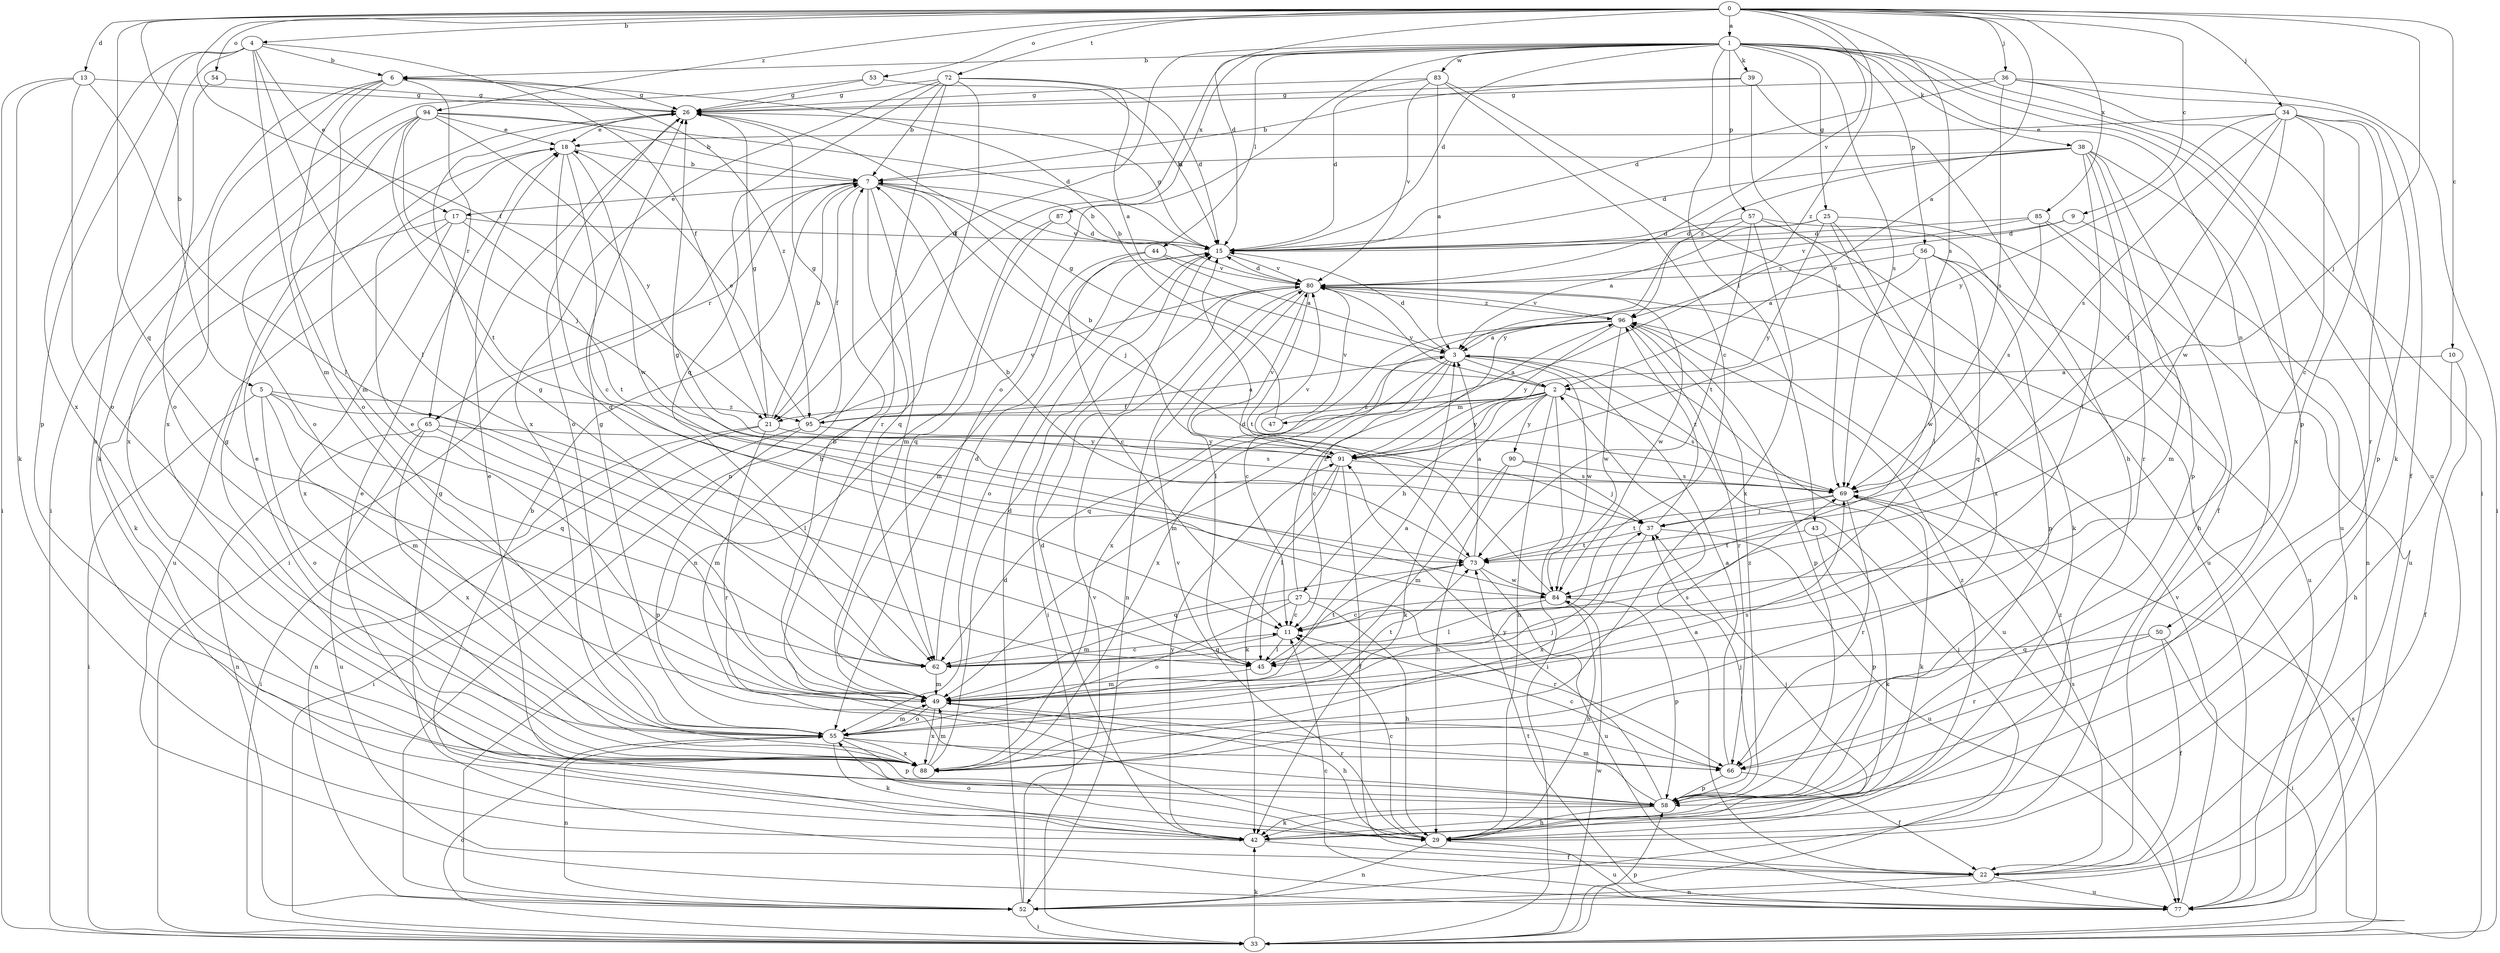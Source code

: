 strict digraph  {
0;
1;
2;
3;
4;
5;
6;
7;
9;
10;
11;
13;
15;
17;
18;
21;
22;
25;
26;
27;
29;
33;
34;
36;
37;
38;
39;
42;
43;
44;
45;
47;
49;
50;
52;
53;
54;
55;
56;
57;
58;
62;
65;
66;
69;
72;
73;
77;
80;
83;
84;
85;
87;
88;
90;
91;
94;
95;
96;
0 -> 1  [label=a];
0 -> 2  [label=a];
0 -> 4  [label=b];
0 -> 5  [label=b];
0 -> 9  [label=c];
0 -> 10  [label=c];
0 -> 13  [label=d];
0 -> 15  [label=d];
0 -> 21  [label=f];
0 -> 34  [label=j];
0 -> 36  [label=j];
0 -> 37  [label=j];
0 -> 53  [label=o];
0 -> 54  [label=o];
0 -> 62  [label=q];
0 -> 69  [label=s];
0 -> 72  [label=t];
0 -> 80  [label=v];
0 -> 85  [label=x];
0 -> 94  [label=z];
0 -> 95  [label=z];
1 -> 6  [label=b];
1 -> 15  [label=d];
1 -> 21  [label=f];
1 -> 25  [label=g];
1 -> 33  [label=i];
1 -> 38  [label=k];
1 -> 39  [label=k];
1 -> 43  [label=l];
1 -> 44  [label=l];
1 -> 50  [label=n];
1 -> 52  [label=n];
1 -> 55  [label=o];
1 -> 56  [label=p];
1 -> 57  [label=p];
1 -> 58  [label=p];
1 -> 69  [label=s];
1 -> 77  [label=u];
1 -> 83  [label=w];
1 -> 87  [label=x];
2 -> 6  [label=b];
2 -> 21  [label=f];
2 -> 27  [label=h];
2 -> 29  [label=h];
2 -> 33  [label=i];
2 -> 42  [label=k];
2 -> 47  [label=m];
2 -> 69  [label=s];
2 -> 80  [label=v];
2 -> 90  [label=y];
2 -> 91  [label=y];
2 -> 95  [label=z];
3 -> 2  [label=a];
3 -> 11  [label=c];
3 -> 15  [label=d];
3 -> 33  [label=i];
3 -> 49  [label=m];
3 -> 62  [label=q];
3 -> 77  [label=u];
3 -> 84  [label=w];
3 -> 88  [label=x];
4 -> 6  [label=b];
4 -> 17  [label=e];
4 -> 21  [label=f];
4 -> 29  [label=h];
4 -> 45  [label=l];
4 -> 49  [label=m];
4 -> 58  [label=p];
4 -> 88  [label=x];
5 -> 33  [label=i];
5 -> 45  [label=l];
5 -> 49  [label=m];
5 -> 55  [label=o];
5 -> 62  [label=q];
5 -> 95  [label=z];
6 -> 26  [label=g];
6 -> 33  [label=i];
6 -> 49  [label=m];
6 -> 55  [label=o];
6 -> 65  [label=r];
6 -> 88  [label=x];
6 -> 95  [label=z];
7 -> 17  [label=e];
7 -> 21  [label=f];
7 -> 33  [label=i];
7 -> 37  [label=j];
7 -> 49  [label=m];
7 -> 62  [label=q];
7 -> 65  [label=r];
7 -> 80  [label=v];
9 -> 15  [label=d];
9 -> 52  [label=n];
9 -> 96  [label=z];
10 -> 2  [label=a];
10 -> 22  [label=f];
10 -> 29  [label=h];
11 -> 45  [label=l];
11 -> 62  [label=q];
13 -> 26  [label=g];
13 -> 33  [label=i];
13 -> 42  [label=k];
13 -> 45  [label=l];
13 -> 55  [label=o];
15 -> 7  [label=b];
15 -> 26  [label=g];
15 -> 55  [label=o];
15 -> 80  [label=v];
17 -> 15  [label=d];
17 -> 42  [label=k];
17 -> 73  [label=t];
17 -> 77  [label=u];
17 -> 88  [label=x];
18 -> 7  [label=b];
18 -> 11  [label=c];
18 -> 62  [label=q];
18 -> 84  [label=w];
21 -> 7  [label=b];
21 -> 26  [label=g];
21 -> 33  [label=i];
21 -> 52  [label=n];
21 -> 66  [label=r];
21 -> 69  [label=s];
22 -> 2  [label=a];
22 -> 26  [label=g];
22 -> 52  [label=n];
22 -> 69  [label=s];
22 -> 77  [label=u];
25 -> 3  [label=a];
25 -> 15  [label=d];
25 -> 29  [label=h];
25 -> 45  [label=l];
25 -> 88  [label=x];
25 -> 91  [label=y];
26 -> 18  [label=e];
26 -> 55  [label=o];
27 -> 11  [label=c];
27 -> 29  [label=h];
27 -> 49  [label=m];
27 -> 55  [label=o];
27 -> 66  [label=r];
27 -> 96  [label=z];
29 -> 11  [label=c];
29 -> 18  [label=e];
29 -> 37  [label=j];
29 -> 52  [label=n];
29 -> 55  [label=o];
29 -> 77  [label=u];
29 -> 80  [label=v];
29 -> 96  [label=z];
33 -> 42  [label=k];
33 -> 55  [label=o];
33 -> 58  [label=p];
33 -> 69  [label=s];
33 -> 84  [label=w];
34 -> 11  [label=c];
34 -> 18  [label=e];
34 -> 58  [label=p];
34 -> 66  [label=r];
34 -> 69  [label=s];
34 -> 73  [label=t];
34 -> 84  [label=w];
34 -> 88  [label=x];
34 -> 91  [label=y];
36 -> 15  [label=d];
36 -> 22  [label=f];
36 -> 26  [label=g];
36 -> 33  [label=i];
36 -> 42  [label=k];
36 -> 69  [label=s];
37 -> 73  [label=t];
37 -> 77  [label=u];
37 -> 88  [label=x];
37 -> 96  [label=z];
38 -> 7  [label=b];
38 -> 15  [label=d];
38 -> 22  [label=f];
38 -> 45  [label=l];
38 -> 58  [label=p];
38 -> 66  [label=r];
38 -> 77  [label=u];
38 -> 96  [label=z];
39 -> 7  [label=b];
39 -> 26  [label=g];
39 -> 29  [label=h];
39 -> 69  [label=s];
42 -> 7  [label=b];
42 -> 15  [label=d];
42 -> 22  [label=f];
42 -> 91  [label=y];
43 -> 42  [label=k];
43 -> 58  [label=p];
43 -> 73  [label=t];
44 -> 3  [label=a];
44 -> 11  [label=c];
44 -> 49  [label=m];
44 -> 80  [label=v];
45 -> 49  [label=m];
45 -> 73  [label=t];
47 -> 26  [label=g];
47 -> 80  [label=v];
49 -> 3  [label=a];
49 -> 7  [label=b];
49 -> 18  [label=e];
49 -> 29  [label=h];
49 -> 55  [label=o];
49 -> 69  [label=s];
49 -> 73  [label=t];
49 -> 88  [label=x];
50 -> 22  [label=f];
50 -> 33  [label=i];
50 -> 62  [label=q];
50 -> 66  [label=r];
52 -> 15  [label=d];
52 -> 33  [label=i];
52 -> 80  [label=v];
52 -> 96  [label=z];
53 -> 15  [label=d];
53 -> 26  [label=g];
53 -> 42  [label=k];
54 -> 26  [label=g];
54 -> 55  [label=o];
55 -> 26  [label=g];
55 -> 37  [label=j];
55 -> 42  [label=k];
55 -> 49  [label=m];
55 -> 52  [label=n];
55 -> 58  [label=p];
55 -> 66  [label=r];
55 -> 69  [label=s];
55 -> 88  [label=x];
56 -> 3  [label=a];
56 -> 58  [label=p];
56 -> 62  [label=q];
56 -> 77  [label=u];
56 -> 80  [label=v];
56 -> 84  [label=w];
57 -> 15  [label=d];
57 -> 42  [label=k];
57 -> 73  [label=t];
57 -> 77  [label=u];
57 -> 88  [label=x];
57 -> 91  [label=y];
58 -> 18  [label=e];
58 -> 29  [label=h];
58 -> 37  [label=j];
58 -> 42  [label=k];
58 -> 49  [label=m];
58 -> 91  [label=y];
58 -> 96  [label=z];
62 -> 11  [label=c];
62 -> 15  [label=d];
62 -> 26  [label=g];
62 -> 49  [label=m];
65 -> 49  [label=m];
65 -> 52  [label=n];
65 -> 77  [label=u];
65 -> 88  [label=x];
65 -> 91  [label=y];
66 -> 3  [label=a];
66 -> 11  [label=c];
66 -> 22  [label=f];
66 -> 58  [label=p];
69 -> 37  [label=j];
69 -> 42  [label=k];
69 -> 66  [label=r];
69 -> 73  [label=t];
69 -> 80  [label=v];
72 -> 3  [label=a];
72 -> 7  [label=b];
72 -> 15  [label=d];
72 -> 26  [label=g];
72 -> 29  [label=h];
72 -> 62  [label=q];
72 -> 66  [label=r];
72 -> 88  [label=x];
73 -> 3  [label=a];
73 -> 7  [label=b];
73 -> 62  [label=q];
73 -> 77  [label=u];
73 -> 84  [label=w];
77 -> 11  [label=c];
77 -> 73  [label=t];
77 -> 80  [label=v];
80 -> 15  [label=d];
80 -> 33  [label=i];
80 -> 45  [label=l];
80 -> 52  [label=n];
80 -> 73  [label=t];
80 -> 84  [label=w];
80 -> 96  [label=z];
83 -> 3  [label=a];
83 -> 11  [label=c];
83 -> 15  [label=d];
83 -> 26  [label=g];
83 -> 33  [label=i];
83 -> 80  [label=v];
84 -> 11  [label=c];
84 -> 15  [label=d];
84 -> 26  [label=g];
84 -> 29  [label=h];
84 -> 45  [label=l];
84 -> 58  [label=p];
85 -> 15  [label=d];
85 -> 49  [label=m];
85 -> 69  [label=s];
85 -> 77  [label=u];
85 -> 80  [label=v];
87 -> 15  [label=d];
87 -> 52  [label=n];
87 -> 62  [label=q];
88 -> 15  [label=d];
88 -> 18  [label=e];
88 -> 26  [label=g];
88 -> 49  [label=m];
90 -> 29  [label=h];
90 -> 37  [label=j];
90 -> 49  [label=m];
90 -> 69  [label=s];
91 -> 7  [label=b];
91 -> 22  [label=f];
91 -> 42  [label=k];
91 -> 45  [label=l];
91 -> 69  [label=s];
91 -> 80  [label=v];
94 -> 7  [label=b];
94 -> 15  [label=d];
94 -> 18  [label=e];
94 -> 37  [label=j];
94 -> 55  [label=o];
94 -> 73  [label=t];
94 -> 88  [label=x];
94 -> 91  [label=y];
95 -> 3  [label=a];
95 -> 18  [label=e];
95 -> 26  [label=g];
95 -> 33  [label=i];
95 -> 58  [label=p];
95 -> 80  [label=v];
95 -> 91  [label=y];
96 -> 3  [label=a];
96 -> 11  [label=c];
96 -> 58  [label=p];
96 -> 66  [label=r];
96 -> 80  [label=v];
96 -> 84  [label=w];
96 -> 88  [label=x];
96 -> 91  [label=y];
}
